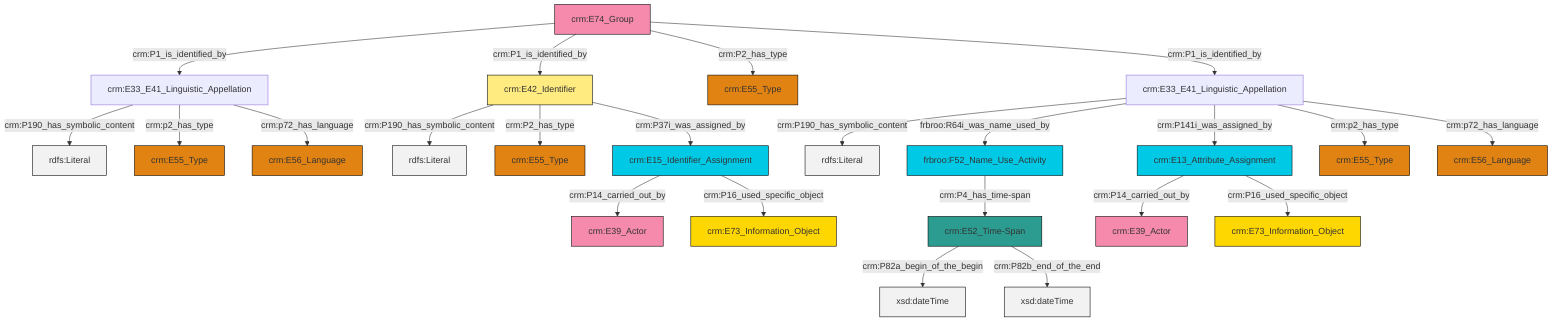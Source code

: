graph TD
classDef Literal fill:#f2f2f2,stroke:#000000;
classDef CRM_Entity fill:#FFFFFF,stroke:#000000;
classDef Temporal_Entity fill:#00C9E6, stroke:#000000;
classDef Type fill:#E18312, stroke:#000000;
classDef Time-Span fill:#2C9C91, stroke:#000000;
classDef Appellation fill:#FFEB7F, stroke:#000000;
classDef Place fill:#008836, stroke:#000000;
classDef Persistent_Item fill:#B266B2, stroke:#000000;
classDef Conceptual_Object fill:#FFD700, stroke:#000000;
classDef Physical_Thing fill:#D2B48C, stroke:#000000;
classDef Actor fill:#f58aad, stroke:#000000;
classDef PC_Classes fill:#4ce600, stroke:#000000;
classDef Multi fill:#cccccc,stroke:#000000;

2["crm:E33_E41_Linguistic_Appellation"]:::Default -->|crm:P190_has_symbolic_content| 3[rdfs:Literal]:::Literal
2["crm:E33_E41_Linguistic_Appellation"]:::Default -->|frbroo:R64i_was_name_used_by| 4["frbroo:F52_Name_Use_Activity"]:::Temporal_Entity
5["crm:E52_Time-Span"]:::Time-Span -->|crm:P82a_begin_of_the_begin| 6[xsd:dateTime]:::Literal
7["crm:E74_Group"]:::Actor -->|crm:P1_is_identified_by| 9["crm:E33_E41_Linguistic_Appellation"]:::Default
10["crm:E42_Identifier"]:::Appellation -->|crm:P190_has_symbolic_content| 11[rdfs:Literal]:::Literal
12["crm:E13_Attribute_Assignment"]:::Temporal_Entity -->|crm:P14_carried_out_by| 13["crm:E39_Actor"]:::Actor
2["crm:E33_E41_Linguistic_Appellation"]:::Default -->|crm:P141i_was_assigned_by| 12["crm:E13_Attribute_Assignment"]:::Temporal_Entity
4["frbroo:F52_Name_Use_Activity"]:::Temporal_Entity -->|crm:P4_has_time-span| 5["crm:E52_Time-Span"]:::Time-Span
9["crm:E33_E41_Linguistic_Appellation"]:::Default -->|crm:P190_has_symbolic_content| 18[rdfs:Literal]:::Literal
2["crm:E33_E41_Linguistic_Appellation"]:::Default -->|crm:p2_has_type| 21["crm:E55_Type"]:::Type
9["crm:E33_E41_Linguistic_Appellation"]:::Default -->|crm:p2_has_type| 22["crm:E55_Type"]:::Type
2["crm:E33_E41_Linguistic_Appellation"]:::Default -->|crm:p72_has_language| 26["crm:E56_Language"]:::Type
7["crm:E74_Group"]:::Actor -->|crm:P1_is_identified_by| 10["crm:E42_Identifier"]:::Appellation
10["crm:E42_Identifier"]:::Appellation -->|crm:P2_has_type| 28["crm:E55_Type"]:::Type
9["crm:E33_E41_Linguistic_Appellation"]:::Default -->|crm:p72_has_language| 31["crm:E56_Language"]:::Type
29["crm:E15_Identifier_Assignment"]:::Temporal_Entity -->|crm:P14_carried_out_by| 0["crm:E39_Actor"]:::Actor
29["crm:E15_Identifier_Assignment"]:::Temporal_Entity -->|crm:P16_used_specific_object| 32["crm:E73_Information_Object"]:::Conceptual_Object
5["crm:E52_Time-Span"]:::Time-Span -->|crm:P82b_end_of_the_end| 33[xsd:dateTime]:::Literal
7["crm:E74_Group"]:::Actor -->|crm:P2_has_type| 16["crm:E55_Type"]:::Type
7["crm:E74_Group"]:::Actor -->|crm:P1_is_identified_by| 2["crm:E33_E41_Linguistic_Appellation"]:::Default
10["crm:E42_Identifier"]:::Appellation -->|crm:P37i_was_assigned_by| 29["crm:E15_Identifier_Assignment"]:::Temporal_Entity
12["crm:E13_Attribute_Assignment"]:::Temporal_Entity -->|crm:P16_used_specific_object| 14["crm:E73_Information_Object"]:::Conceptual_Object